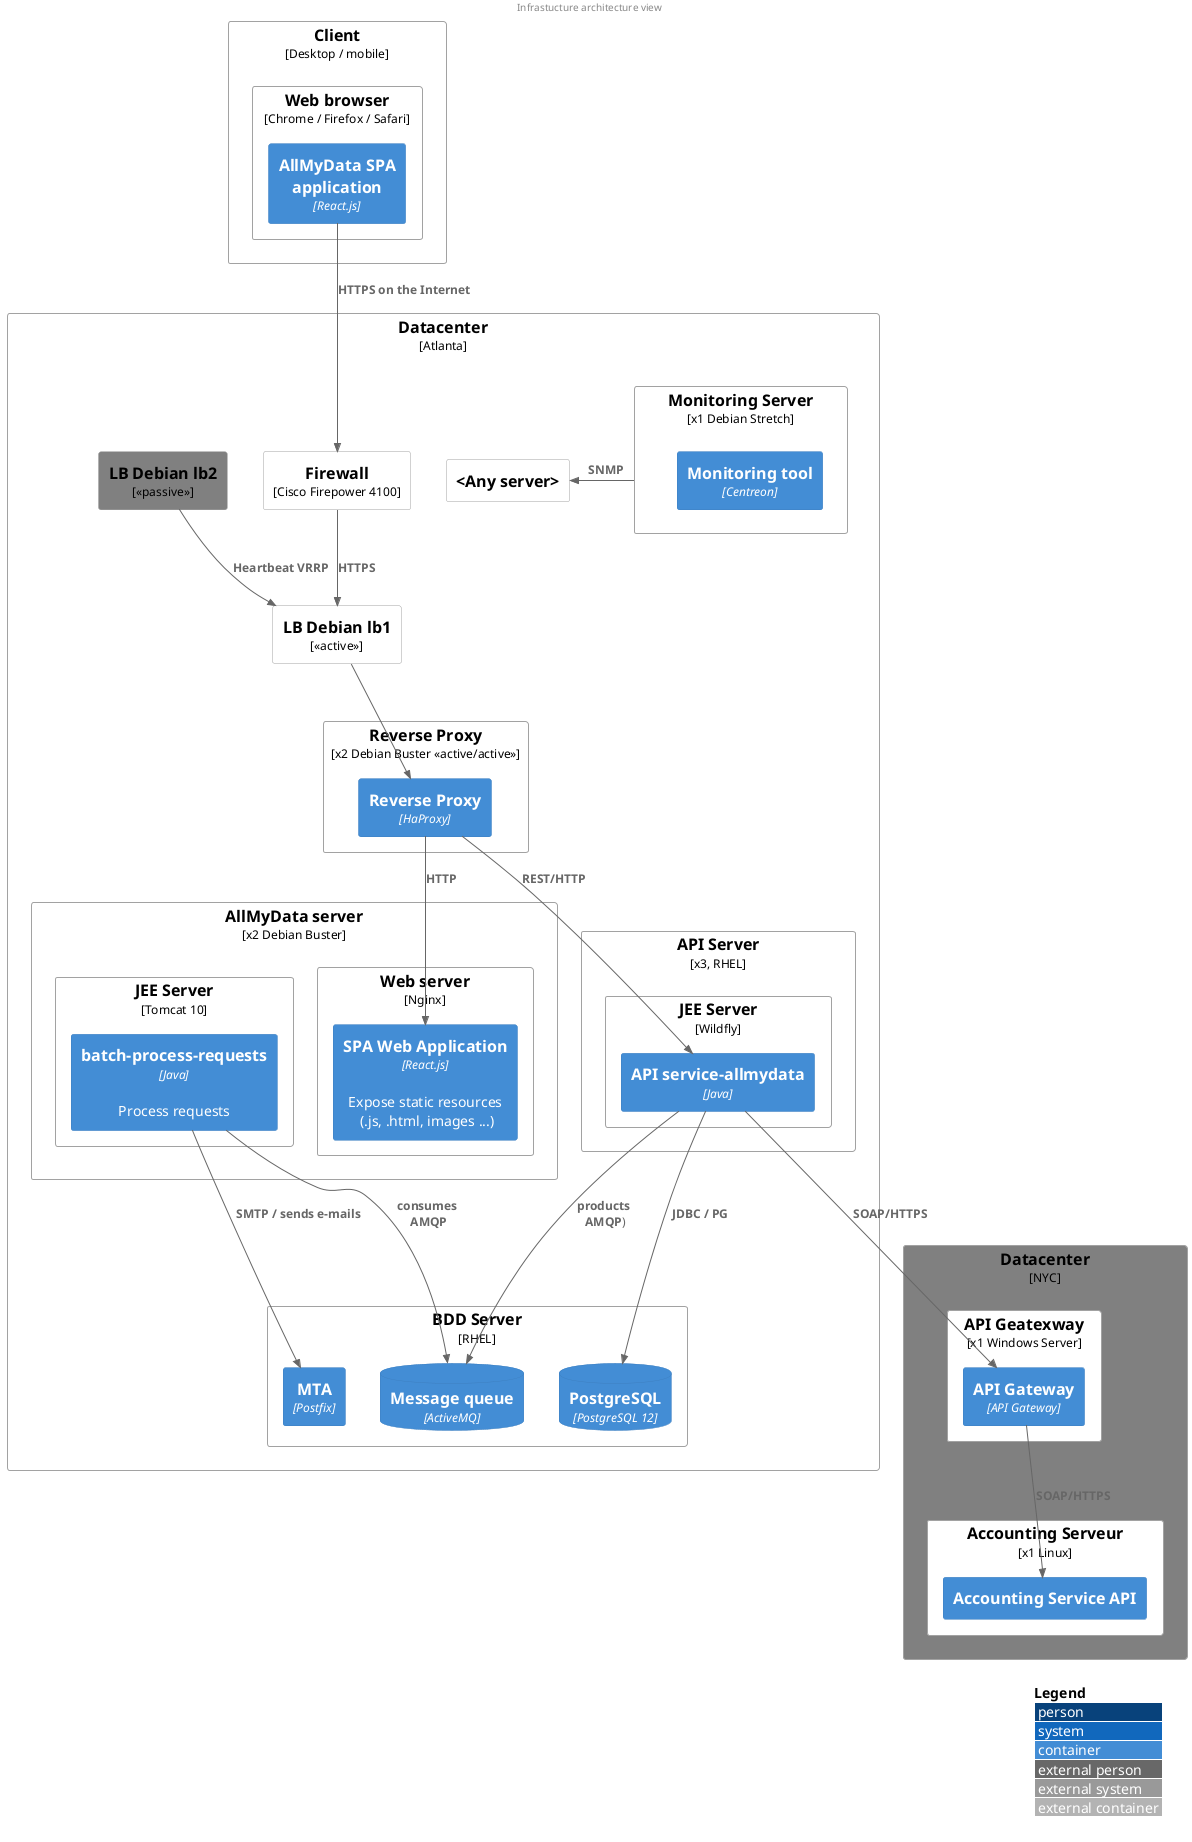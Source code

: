 @startuml infrastructure
!include <C4/C4_Deployment>
header Infrastucture architecture view
LAYOUT_WITH_LEGEND()

AddElementTag("passive", $bgColor="grey")
AddElementTag("external", $bgColor="grey")

Node("client", "Client", "Desktop / mobile") {
  Node("nav1", "Web browser", "Chrome / Firefox / Safari") {
    Container("spa", "AllMyData SPA application", "React.js")
  }
}

Node("dc", "Datacenter", "Atlanta") {
    Node("r2", "Firewall", "Cisco Firepower 4100")
    Node("lb1", "LB Debian lb1", "<<active>>")
    Node("lb2", "LB Debian lb2", "<<passive>>",$tags="passive")

    Node("rp1", "Reverse Proxy", "x2 Debian Buster <<active/active>>") {
      Container("ha1", "Reverse Proxy", "HaProxy")
    }

    Node("server_gui", "AllMyData server", "x2 Debian Buster") {
      Node("sw1", "Web server", "Nginx") {
        Container("guis1", "SPA Web Application", "React.js", "Expose static resources \n (.js, .html, images ...)")
      }
      Node("tomcat_batchs1", "JEE Server", "Tomcat 10") {
        Container("batch1", "batch-process-requests", "Java", "Process requests")
      }
    }

    Node("API_server", "API Server", "x3, RHEL") {
      Node("wilfly1", "JEE Server", "Wildfly") {
        Container("api1", "API service-allmydata", "Java")
      }
    }

    Node("bdd1", "BDD Server", "RHEL") {
      ContainerDb("pg1", "PostgreSQL", "PostgreSQL 12")
      ContainerDb("mq1", "Message queue", "ActiveMQ")
      Container("mail1", "MTA", "Postfix")
    }

    Node("all_servers","<Any server>")
    Node("sup1_server", "Monitoring Server", "x1 Debian Stretch") {
      Container("sup1", "Monitoring tool", "Centreon")
    }

}

Node("administration_b","Datacenter","NYC",$tags="external"){
     Node("ech1","API Geatexway","x1 Windows Server") {
      Container("gw1","API Gateway","API Gateway")    
    } 

    Node("compta","Accounting Serveur","x1 Linux") {
      Container("api_b","Accounting Service API","")    
    } 
}

Rel("spa", "r2","HTTPS on the Internet")
Rel("r2","lb1","HTTPS")
Rel("lb2", "lb1","Heartbeat VRRP")
Rel("lb1","ha1","")
Rel("ha1","guis1", "HTTP")
Rel("api1", "mq1", "products \n AMQP"))
Rel("batch1","mq1", "consumes \n AMQP")
Rel("api1", "pg1", "JDBC / PG")
Rel("batch1", "mail1", "SMTP / sends e-mails")
Rel("api1","gw1","SOAP/HTTPS")
Rel("gw1","api_b","SOAP/HTTPS")
Rel("ha1","api1","REST/HTTP")
Rel_L("sup1_server","all_servers","SNMP")

@enduml